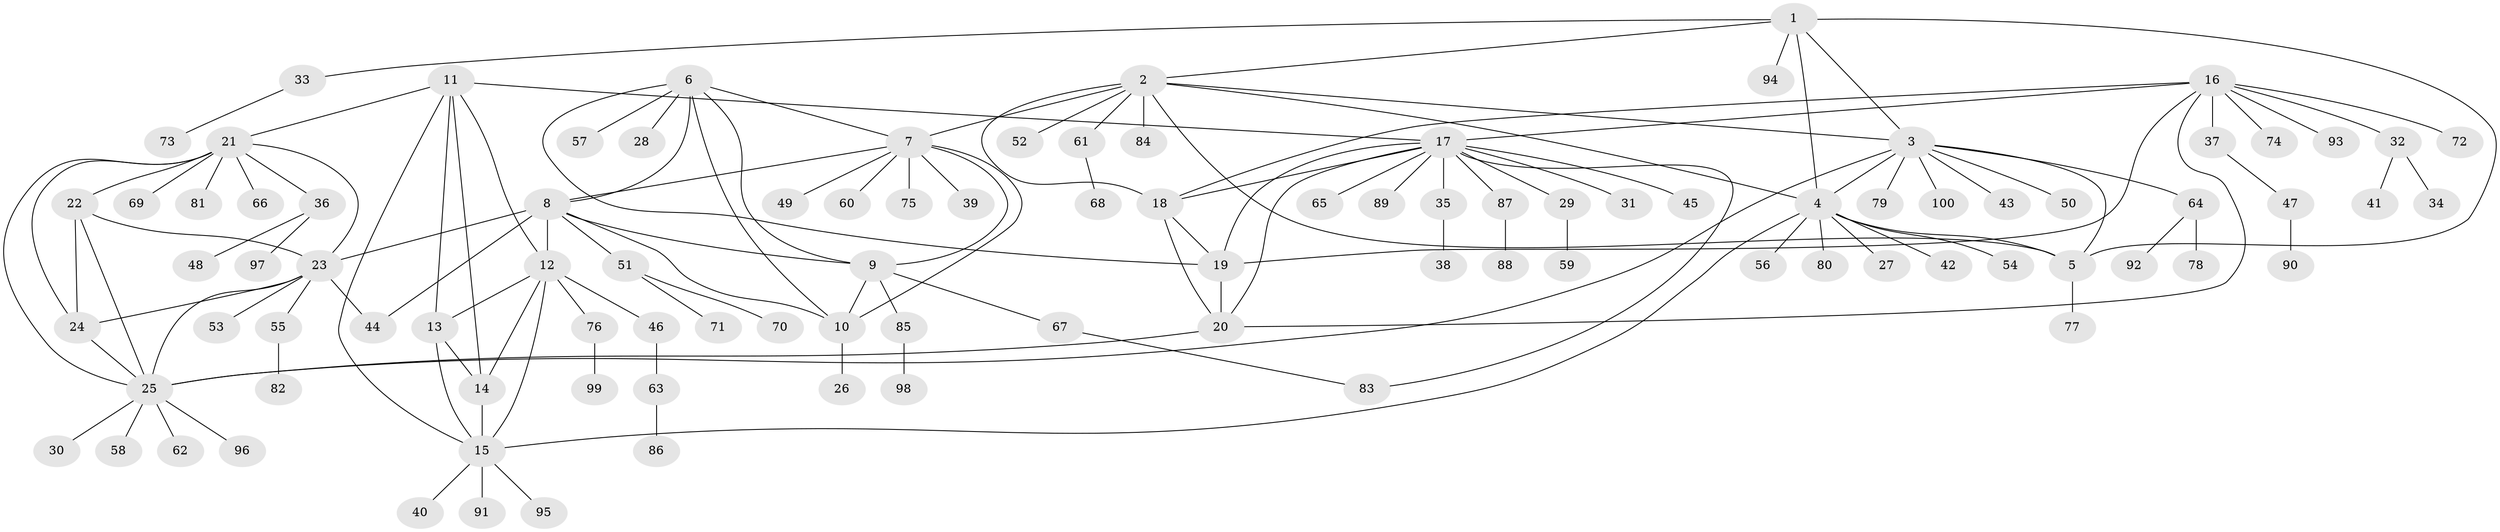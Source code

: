 // Generated by graph-tools (version 1.1) at 2025/16/03/09/25 04:16:10]
// undirected, 100 vertices, 137 edges
graph export_dot {
graph [start="1"]
  node [color=gray90,style=filled];
  1;
  2;
  3;
  4;
  5;
  6;
  7;
  8;
  9;
  10;
  11;
  12;
  13;
  14;
  15;
  16;
  17;
  18;
  19;
  20;
  21;
  22;
  23;
  24;
  25;
  26;
  27;
  28;
  29;
  30;
  31;
  32;
  33;
  34;
  35;
  36;
  37;
  38;
  39;
  40;
  41;
  42;
  43;
  44;
  45;
  46;
  47;
  48;
  49;
  50;
  51;
  52;
  53;
  54;
  55;
  56;
  57;
  58;
  59;
  60;
  61;
  62;
  63;
  64;
  65;
  66;
  67;
  68;
  69;
  70;
  71;
  72;
  73;
  74;
  75;
  76;
  77;
  78;
  79;
  80;
  81;
  82;
  83;
  84;
  85;
  86;
  87;
  88;
  89;
  90;
  91;
  92;
  93;
  94;
  95;
  96;
  97;
  98;
  99;
  100;
  1 -- 2;
  1 -- 3;
  1 -- 4;
  1 -- 5;
  1 -- 33;
  1 -- 94;
  2 -- 3;
  2 -- 4;
  2 -- 5;
  2 -- 7;
  2 -- 18;
  2 -- 52;
  2 -- 61;
  2 -- 84;
  3 -- 4;
  3 -- 5;
  3 -- 25;
  3 -- 43;
  3 -- 50;
  3 -- 64;
  3 -- 79;
  3 -- 100;
  4 -- 5;
  4 -- 15;
  4 -- 27;
  4 -- 42;
  4 -- 54;
  4 -- 56;
  4 -- 80;
  5 -- 77;
  6 -- 7;
  6 -- 8;
  6 -- 9;
  6 -- 10;
  6 -- 19;
  6 -- 28;
  6 -- 57;
  7 -- 8;
  7 -- 9;
  7 -- 10;
  7 -- 39;
  7 -- 49;
  7 -- 60;
  7 -- 75;
  8 -- 9;
  8 -- 10;
  8 -- 12;
  8 -- 23;
  8 -- 44;
  8 -- 51;
  9 -- 10;
  9 -- 67;
  9 -- 85;
  10 -- 26;
  11 -- 12;
  11 -- 13;
  11 -- 14;
  11 -- 15;
  11 -- 17;
  11 -- 21;
  12 -- 13;
  12 -- 14;
  12 -- 15;
  12 -- 46;
  12 -- 76;
  13 -- 14;
  13 -- 15;
  14 -- 15;
  15 -- 40;
  15 -- 91;
  15 -- 95;
  16 -- 17;
  16 -- 18;
  16 -- 19;
  16 -- 20;
  16 -- 32;
  16 -- 37;
  16 -- 72;
  16 -- 74;
  16 -- 93;
  17 -- 18;
  17 -- 19;
  17 -- 20;
  17 -- 29;
  17 -- 31;
  17 -- 35;
  17 -- 45;
  17 -- 65;
  17 -- 83;
  17 -- 87;
  17 -- 89;
  18 -- 19;
  18 -- 20;
  19 -- 20;
  20 -- 25;
  21 -- 22;
  21 -- 23;
  21 -- 24;
  21 -- 25;
  21 -- 36;
  21 -- 66;
  21 -- 69;
  21 -- 81;
  22 -- 23;
  22 -- 24;
  22 -- 25;
  23 -- 24;
  23 -- 25;
  23 -- 44;
  23 -- 53;
  23 -- 55;
  24 -- 25;
  25 -- 30;
  25 -- 58;
  25 -- 62;
  25 -- 96;
  29 -- 59;
  32 -- 34;
  32 -- 41;
  33 -- 73;
  35 -- 38;
  36 -- 48;
  36 -- 97;
  37 -- 47;
  46 -- 63;
  47 -- 90;
  51 -- 70;
  51 -- 71;
  55 -- 82;
  61 -- 68;
  63 -- 86;
  64 -- 78;
  64 -- 92;
  67 -- 83;
  76 -- 99;
  85 -- 98;
  87 -- 88;
}
